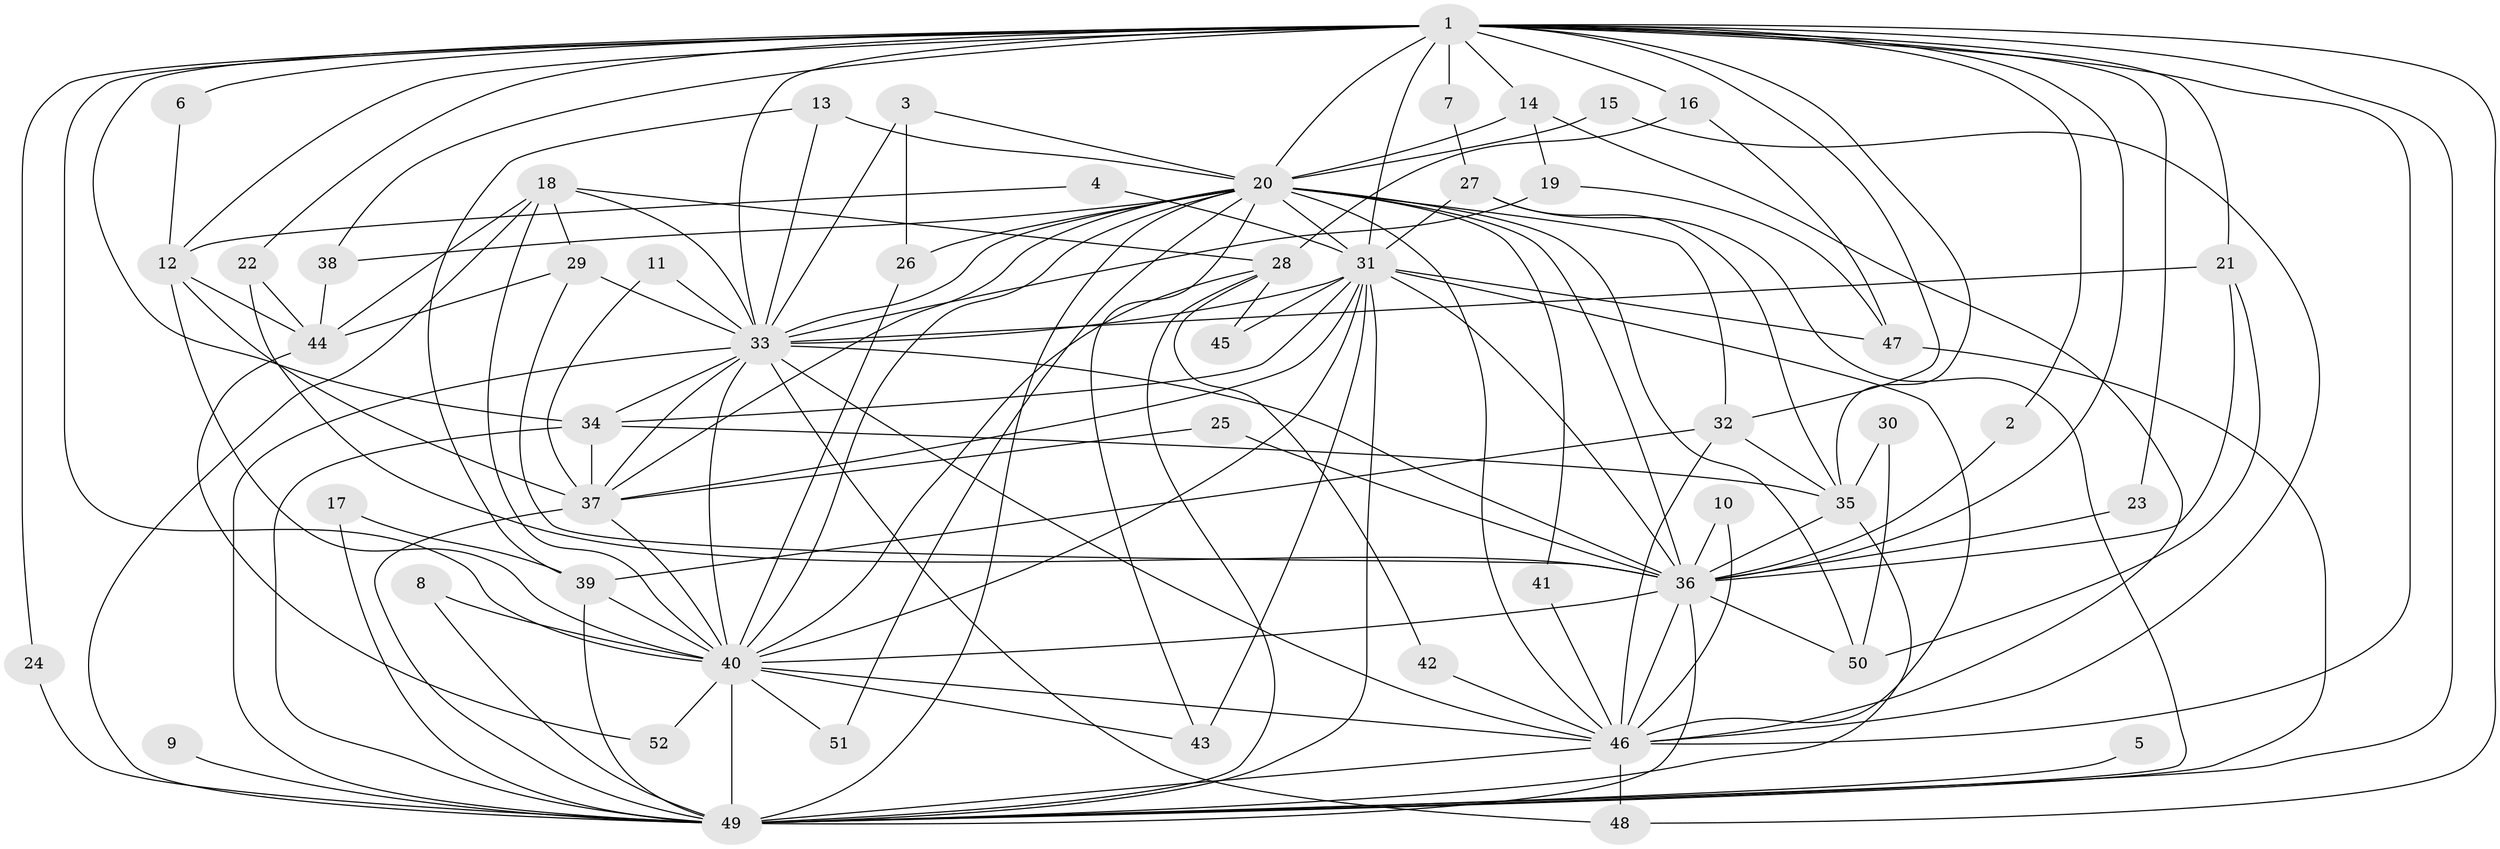 // original degree distribution, {25: 0.009708737864077669, 17: 0.02912621359223301, 18: 0.009708737864077669, 15: 0.009708737864077669, 22: 0.009708737864077669, 29: 0.009708737864077669, 21: 0.009708737864077669, 19: 0.009708737864077669, 6: 0.038834951456310676, 5: 0.06796116504854369, 3: 0.17475728155339806, 2: 0.5339805825242718, 7: 0.009708737864077669, 4: 0.07766990291262135}
// Generated by graph-tools (version 1.1) at 2025/25/03/09/25 03:25:51]
// undirected, 52 vertices, 142 edges
graph export_dot {
graph [start="1"]
  node [color=gray90,style=filled];
  1;
  2;
  3;
  4;
  5;
  6;
  7;
  8;
  9;
  10;
  11;
  12;
  13;
  14;
  15;
  16;
  17;
  18;
  19;
  20;
  21;
  22;
  23;
  24;
  25;
  26;
  27;
  28;
  29;
  30;
  31;
  32;
  33;
  34;
  35;
  36;
  37;
  38;
  39;
  40;
  41;
  42;
  43;
  44;
  45;
  46;
  47;
  48;
  49;
  50;
  51;
  52;
  1 -- 2 [weight=1.0];
  1 -- 6 [weight=1.0];
  1 -- 7 [weight=1.0];
  1 -- 12 [weight=1.0];
  1 -- 14 [weight=1.0];
  1 -- 16 [weight=2.0];
  1 -- 20 [weight=3.0];
  1 -- 21 [weight=2.0];
  1 -- 22 [weight=1.0];
  1 -- 23 [weight=1.0];
  1 -- 24 [weight=1.0];
  1 -- 31 [weight=2.0];
  1 -- 32 [weight=1.0];
  1 -- 33 [weight=4.0];
  1 -- 34 [weight=1.0];
  1 -- 35 [weight=1.0];
  1 -- 36 [weight=3.0];
  1 -- 38 [weight=2.0];
  1 -- 40 [weight=3.0];
  1 -- 46 [weight=3.0];
  1 -- 48 [weight=1.0];
  1 -- 49 [weight=3.0];
  2 -- 36 [weight=1.0];
  3 -- 20 [weight=1.0];
  3 -- 26 [weight=1.0];
  3 -- 33 [weight=1.0];
  4 -- 12 [weight=1.0];
  4 -- 31 [weight=1.0];
  5 -- 49 [weight=1.0];
  6 -- 12 [weight=1.0];
  7 -- 27 [weight=1.0];
  8 -- 40 [weight=1.0];
  8 -- 49 [weight=1.0];
  9 -- 49 [weight=1.0];
  10 -- 36 [weight=1.0];
  10 -- 46 [weight=1.0];
  11 -- 33 [weight=1.0];
  11 -- 37 [weight=1.0];
  12 -- 37 [weight=1.0];
  12 -- 40 [weight=1.0];
  12 -- 44 [weight=1.0];
  13 -- 20 [weight=1.0];
  13 -- 33 [weight=1.0];
  13 -- 39 [weight=1.0];
  14 -- 19 [weight=2.0];
  14 -- 20 [weight=1.0];
  14 -- 46 [weight=1.0];
  15 -- 20 [weight=1.0];
  15 -- 46 [weight=1.0];
  16 -- 28 [weight=1.0];
  16 -- 47 [weight=1.0];
  17 -- 39 [weight=1.0];
  17 -- 49 [weight=1.0];
  18 -- 28 [weight=1.0];
  18 -- 29 [weight=1.0];
  18 -- 33 [weight=1.0];
  18 -- 40 [weight=1.0];
  18 -- 44 [weight=1.0];
  18 -- 49 [weight=1.0];
  19 -- 33 [weight=1.0];
  19 -- 47 [weight=1.0];
  20 -- 26 [weight=1.0];
  20 -- 31 [weight=1.0];
  20 -- 32 [weight=1.0];
  20 -- 33 [weight=2.0];
  20 -- 36 [weight=1.0];
  20 -- 37 [weight=1.0];
  20 -- 38 [weight=1.0];
  20 -- 40 [weight=1.0];
  20 -- 41 [weight=1.0];
  20 -- 43 [weight=1.0];
  20 -- 46 [weight=1.0];
  20 -- 49 [weight=1.0];
  20 -- 50 [weight=1.0];
  20 -- 51 [weight=1.0];
  21 -- 33 [weight=1.0];
  21 -- 36 [weight=1.0];
  21 -- 50 [weight=1.0];
  22 -- 36 [weight=1.0];
  22 -- 44 [weight=1.0];
  23 -- 36 [weight=1.0];
  24 -- 49 [weight=1.0];
  25 -- 36 [weight=1.0];
  25 -- 37 [weight=1.0];
  26 -- 40 [weight=1.0];
  27 -- 31 [weight=1.0];
  27 -- 35 [weight=1.0];
  27 -- 49 [weight=1.0];
  28 -- 40 [weight=1.0];
  28 -- 42 [weight=1.0];
  28 -- 45 [weight=1.0];
  28 -- 49 [weight=1.0];
  29 -- 33 [weight=2.0];
  29 -- 36 [weight=1.0];
  29 -- 44 [weight=1.0];
  30 -- 35 [weight=1.0];
  30 -- 50 [weight=1.0];
  31 -- 33 [weight=2.0];
  31 -- 34 [weight=1.0];
  31 -- 36 [weight=1.0];
  31 -- 37 [weight=1.0];
  31 -- 40 [weight=2.0];
  31 -- 43 [weight=1.0];
  31 -- 45 [weight=1.0];
  31 -- 46 [weight=1.0];
  31 -- 47 [weight=1.0];
  31 -- 49 [weight=2.0];
  32 -- 35 [weight=1.0];
  32 -- 39 [weight=1.0];
  32 -- 46 [weight=2.0];
  33 -- 34 [weight=1.0];
  33 -- 36 [weight=2.0];
  33 -- 37 [weight=1.0];
  33 -- 40 [weight=2.0];
  33 -- 46 [weight=4.0];
  33 -- 48 [weight=1.0];
  33 -- 49 [weight=2.0];
  34 -- 35 [weight=1.0];
  34 -- 37 [weight=1.0];
  34 -- 49 [weight=1.0];
  35 -- 36 [weight=1.0];
  35 -- 49 [weight=1.0];
  36 -- 40 [weight=1.0];
  36 -- 46 [weight=1.0];
  36 -- 49 [weight=1.0];
  36 -- 50 [weight=1.0];
  37 -- 40 [weight=1.0];
  37 -- 49 [weight=3.0];
  38 -- 44 [weight=1.0];
  39 -- 40 [weight=1.0];
  39 -- 49 [weight=2.0];
  40 -- 43 [weight=1.0];
  40 -- 46 [weight=1.0];
  40 -- 49 [weight=2.0];
  40 -- 51 [weight=1.0];
  40 -- 52 [weight=1.0];
  41 -- 46 [weight=1.0];
  42 -- 46 [weight=1.0];
  44 -- 52 [weight=1.0];
  46 -- 48 [weight=1.0];
  46 -- 49 [weight=1.0];
  47 -- 49 [weight=1.0];
}
